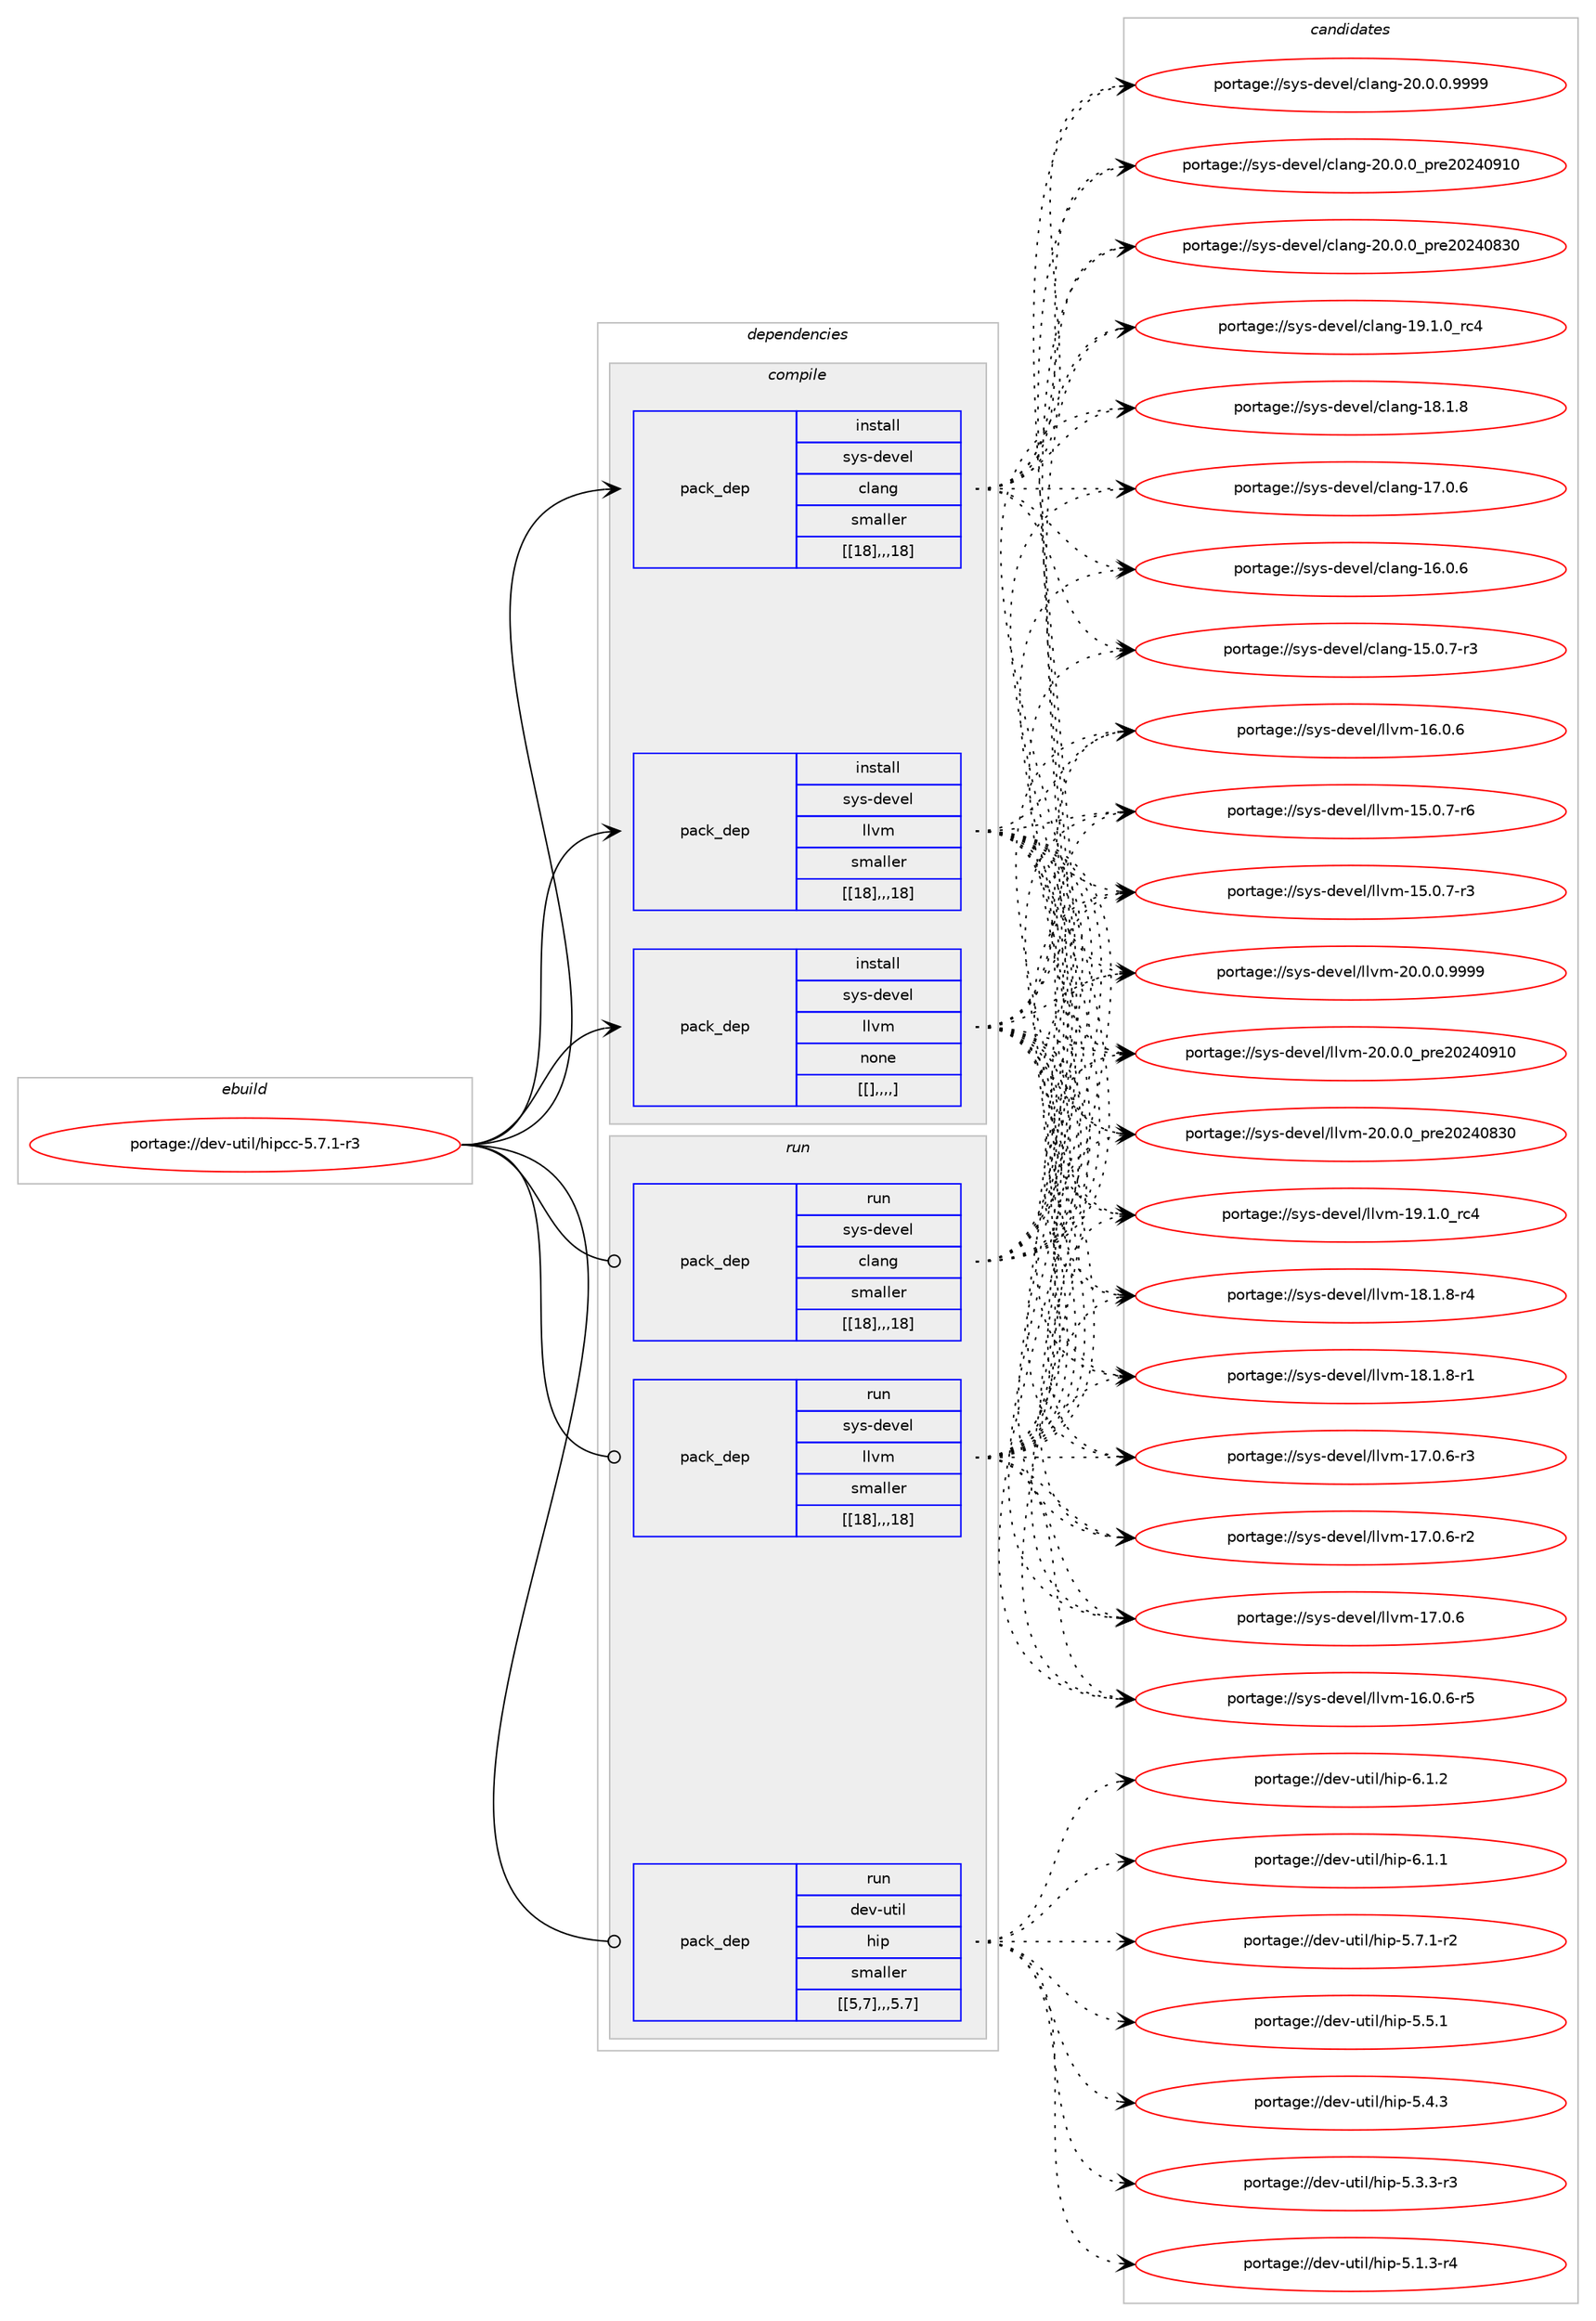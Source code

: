 digraph prolog {

# *************
# Graph options
# *************

newrank=true;
concentrate=true;
compound=true;
graph [rankdir=LR,fontname=Helvetica,fontsize=10,ranksep=1.5];#, ranksep=2.5, nodesep=0.2];
edge  [arrowhead=vee];
node  [fontname=Helvetica,fontsize=10];

# **********
# The ebuild
# **********

subgraph cluster_leftcol {
color=gray;
label=<<i>ebuild</i>>;
id [label="portage://dev-util/hipcc-5.7.1-r3", color=red, width=4, href="../dev-util/hipcc-5.7.1-r3.svg"];
}

# ****************
# The dependencies
# ****************

subgraph cluster_midcol {
color=gray;
label=<<i>dependencies</i>>;
subgraph cluster_compile {
fillcolor="#eeeeee";
style=filled;
label=<<i>compile</i>>;
subgraph pack155282 {
dependency219189 [label=<<TABLE BORDER="0" CELLBORDER="1" CELLSPACING="0" CELLPADDING="4" WIDTH="220"><TR><TD ROWSPAN="6" CELLPADDING="30">pack_dep</TD></TR><TR><TD WIDTH="110">install</TD></TR><TR><TD>sys-devel</TD></TR><TR><TD>clang</TD></TR><TR><TD>smaller</TD></TR><TR><TD>[[18],,,18]</TD></TR></TABLE>>, shape=none, color=blue];
}
id:e -> dependency219189:w [weight=20,style="solid",arrowhead="vee"];
subgraph pack155283 {
dependency219190 [label=<<TABLE BORDER="0" CELLBORDER="1" CELLSPACING="0" CELLPADDING="4" WIDTH="220"><TR><TD ROWSPAN="6" CELLPADDING="30">pack_dep</TD></TR><TR><TD WIDTH="110">install</TD></TR><TR><TD>sys-devel</TD></TR><TR><TD>llvm</TD></TR><TR><TD>smaller</TD></TR><TR><TD>[[18],,,18]</TD></TR></TABLE>>, shape=none, color=blue];
}
id:e -> dependency219190:w [weight=20,style="solid",arrowhead="vee"];
subgraph pack155284 {
dependency219191 [label=<<TABLE BORDER="0" CELLBORDER="1" CELLSPACING="0" CELLPADDING="4" WIDTH="220"><TR><TD ROWSPAN="6" CELLPADDING="30">pack_dep</TD></TR><TR><TD WIDTH="110">install</TD></TR><TR><TD>sys-devel</TD></TR><TR><TD>llvm</TD></TR><TR><TD>none</TD></TR><TR><TD>[[],,,,]</TD></TR></TABLE>>, shape=none, color=blue];
}
id:e -> dependency219191:w [weight=20,style="solid",arrowhead="vee"];
}
subgraph cluster_compileandrun {
fillcolor="#eeeeee";
style=filled;
label=<<i>compile and run</i>>;
}
subgraph cluster_run {
fillcolor="#eeeeee";
style=filled;
label=<<i>run</i>>;
subgraph pack155285 {
dependency219192 [label=<<TABLE BORDER="0" CELLBORDER="1" CELLSPACING="0" CELLPADDING="4" WIDTH="220"><TR><TD ROWSPAN="6" CELLPADDING="30">pack_dep</TD></TR><TR><TD WIDTH="110">run</TD></TR><TR><TD>sys-devel</TD></TR><TR><TD>clang</TD></TR><TR><TD>smaller</TD></TR><TR><TD>[[18],,,18]</TD></TR></TABLE>>, shape=none, color=blue];
}
id:e -> dependency219192:w [weight=20,style="solid",arrowhead="odot"];
subgraph pack155286 {
dependency219193 [label=<<TABLE BORDER="0" CELLBORDER="1" CELLSPACING="0" CELLPADDING="4" WIDTH="220"><TR><TD ROWSPAN="6" CELLPADDING="30">pack_dep</TD></TR><TR><TD WIDTH="110">run</TD></TR><TR><TD>sys-devel</TD></TR><TR><TD>llvm</TD></TR><TR><TD>smaller</TD></TR><TR><TD>[[18],,,18]</TD></TR></TABLE>>, shape=none, color=blue];
}
id:e -> dependency219193:w [weight=20,style="solid",arrowhead="odot"];
subgraph pack155287 {
dependency219194 [label=<<TABLE BORDER="0" CELLBORDER="1" CELLSPACING="0" CELLPADDING="4" WIDTH="220"><TR><TD ROWSPAN="6" CELLPADDING="30">pack_dep</TD></TR><TR><TD WIDTH="110">run</TD></TR><TR><TD>dev-util</TD></TR><TR><TD>hip</TD></TR><TR><TD>smaller</TD></TR><TR><TD>[[5,7],,,5.7]</TD></TR></TABLE>>, shape=none, color=blue];
}
id:e -> dependency219194:w [weight=20,style="solid",arrowhead="odot"];
}
}

# **************
# The candidates
# **************

subgraph cluster_choices {
rank=same;
color=gray;
label=<<i>candidates</i>>;

subgraph choice155282 {
color=black;
nodesep=1;
choice11512111545100101118101108479910897110103455048464846484657575757 [label="portage://sys-devel/clang-20.0.0.9999", color=red, width=4,href="../sys-devel/clang-20.0.0.9999.svg"];
choice1151211154510010111810110847991089711010345504846484648951121141015048505248574948 [label="portage://sys-devel/clang-20.0.0_pre20240910", color=red, width=4,href="../sys-devel/clang-20.0.0_pre20240910.svg"];
choice1151211154510010111810110847991089711010345504846484648951121141015048505248565148 [label="portage://sys-devel/clang-20.0.0_pre20240830", color=red, width=4,href="../sys-devel/clang-20.0.0_pre20240830.svg"];
choice1151211154510010111810110847991089711010345495746494648951149952 [label="portage://sys-devel/clang-19.1.0_rc4", color=red, width=4,href="../sys-devel/clang-19.1.0_rc4.svg"];
choice1151211154510010111810110847991089711010345495646494656 [label="portage://sys-devel/clang-18.1.8", color=red, width=4,href="../sys-devel/clang-18.1.8.svg"];
choice1151211154510010111810110847991089711010345495546484654 [label="portage://sys-devel/clang-17.0.6", color=red, width=4,href="../sys-devel/clang-17.0.6.svg"];
choice1151211154510010111810110847991089711010345495446484654 [label="portage://sys-devel/clang-16.0.6", color=red, width=4,href="../sys-devel/clang-16.0.6.svg"];
choice11512111545100101118101108479910897110103454953464846554511451 [label="portage://sys-devel/clang-15.0.7-r3", color=red, width=4,href="../sys-devel/clang-15.0.7-r3.svg"];
dependency219189:e -> choice11512111545100101118101108479910897110103455048464846484657575757:w [style=dotted,weight="100"];
dependency219189:e -> choice1151211154510010111810110847991089711010345504846484648951121141015048505248574948:w [style=dotted,weight="100"];
dependency219189:e -> choice1151211154510010111810110847991089711010345504846484648951121141015048505248565148:w [style=dotted,weight="100"];
dependency219189:e -> choice1151211154510010111810110847991089711010345495746494648951149952:w [style=dotted,weight="100"];
dependency219189:e -> choice1151211154510010111810110847991089711010345495646494656:w [style=dotted,weight="100"];
dependency219189:e -> choice1151211154510010111810110847991089711010345495546484654:w [style=dotted,weight="100"];
dependency219189:e -> choice1151211154510010111810110847991089711010345495446484654:w [style=dotted,weight="100"];
dependency219189:e -> choice11512111545100101118101108479910897110103454953464846554511451:w [style=dotted,weight="100"];
}
subgraph choice155283 {
color=black;
nodesep=1;
choice1151211154510010111810110847108108118109455048464846484657575757 [label="portage://sys-devel/llvm-20.0.0.9999", color=red, width=4,href="../sys-devel/llvm-20.0.0.9999.svg"];
choice115121115451001011181011084710810811810945504846484648951121141015048505248574948 [label="portage://sys-devel/llvm-20.0.0_pre20240910", color=red, width=4,href="../sys-devel/llvm-20.0.0_pre20240910.svg"];
choice115121115451001011181011084710810811810945504846484648951121141015048505248565148 [label="portage://sys-devel/llvm-20.0.0_pre20240830", color=red, width=4,href="../sys-devel/llvm-20.0.0_pre20240830.svg"];
choice115121115451001011181011084710810811810945495746494648951149952 [label="portage://sys-devel/llvm-19.1.0_rc4", color=red, width=4,href="../sys-devel/llvm-19.1.0_rc4.svg"];
choice1151211154510010111810110847108108118109454956464946564511452 [label="portage://sys-devel/llvm-18.1.8-r4", color=red, width=4,href="../sys-devel/llvm-18.1.8-r4.svg"];
choice1151211154510010111810110847108108118109454956464946564511449 [label="portage://sys-devel/llvm-18.1.8-r1", color=red, width=4,href="../sys-devel/llvm-18.1.8-r1.svg"];
choice1151211154510010111810110847108108118109454955464846544511451 [label="portage://sys-devel/llvm-17.0.6-r3", color=red, width=4,href="../sys-devel/llvm-17.0.6-r3.svg"];
choice1151211154510010111810110847108108118109454955464846544511450 [label="portage://sys-devel/llvm-17.0.6-r2", color=red, width=4,href="../sys-devel/llvm-17.0.6-r2.svg"];
choice115121115451001011181011084710810811810945495546484654 [label="portage://sys-devel/llvm-17.0.6", color=red, width=4,href="../sys-devel/llvm-17.0.6.svg"];
choice1151211154510010111810110847108108118109454954464846544511453 [label="portage://sys-devel/llvm-16.0.6-r5", color=red, width=4,href="../sys-devel/llvm-16.0.6-r5.svg"];
choice115121115451001011181011084710810811810945495446484654 [label="portage://sys-devel/llvm-16.0.6", color=red, width=4,href="../sys-devel/llvm-16.0.6.svg"];
choice1151211154510010111810110847108108118109454953464846554511454 [label="portage://sys-devel/llvm-15.0.7-r6", color=red, width=4,href="../sys-devel/llvm-15.0.7-r6.svg"];
choice1151211154510010111810110847108108118109454953464846554511451 [label="portage://sys-devel/llvm-15.0.7-r3", color=red, width=4,href="../sys-devel/llvm-15.0.7-r3.svg"];
dependency219190:e -> choice1151211154510010111810110847108108118109455048464846484657575757:w [style=dotted,weight="100"];
dependency219190:e -> choice115121115451001011181011084710810811810945504846484648951121141015048505248574948:w [style=dotted,weight="100"];
dependency219190:e -> choice115121115451001011181011084710810811810945504846484648951121141015048505248565148:w [style=dotted,weight="100"];
dependency219190:e -> choice115121115451001011181011084710810811810945495746494648951149952:w [style=dotted,weight="100"];
dependency219190:e -> choice1151211154510010111810110847108108118109454956464946564511452:w [style=dotted,weight="100"];
dependency219190:e -> choice1151211154510010111810110847108108118109454956464946564511449:w [style=dotted,weight="100"];
dependency219190:e -> choice1151211154510010111810110847108108118109454955464846544511451:w [style=dotted,weight="100"];
dependency219190:e -> choice1151211154510010111810110847108108118109454955464846544511450:w [style=dotted,weight="100"];
dependency219190:e -> choice115121115451001011181011084710810811810945495546484654:w [style=dotted,weight="100"];
dependency219190:e -> choice1151211154510010111810110847108108118109454954464846544511453:w [style=dotted,weight="100"];
dependency219190:e -> choice115121115451001011181011084710810811810945495446484654:w [style=dotted,weight="100"];
dependency219190:e -> choice1151211154510010111810110847108108118109454953464846554511454:w [style=dotted,weight="100"];
dependency219190:e -> choice1151211154510010111810110847108108118109454953464846554511451:w [style=dotted,weight="100"];
}
subgraph choice155284 {
color=black;
nodesep=1;
choice1151211154510010111810110847108108118109455048464846484657575757 [label="portage://sys-devel/llvm-20.0.0.9999", color=red, width=4,href="../sys-devel/llvm-20.0.0.9999.svg"];
choice115121115451001011181011084710810811810945504846484648951121141015048505248574948 [label="portage://sys-devel/llvm-20.0.0_pre20240910", color=red, width=4,href="../sys-devel/llvm-20.0.0_pre20240910.svg"];
choice115121115451001011181011084710810811810945504846484648951121141015048505248565148 [label="portage://sys-devel/llvm-20.0.0_pre20240830", color=red, width=4,href="../sys-devel/llvm-20.0.0_pre20240830.svg"];
choice115121115451001011181011084710810811810945495746494648951149952 [label="portage://sys-devel/llvm-19.1.0_rc4", color=red, width=4,href="../sys-devel/llvm-19.1.0_rc4.svg"];
choice1151211154510010111810110847108108118109454956464946564511452 [label="portage://sys-devel/llvm-18.1.8-r4", color=red, width=4,href="../sys-devel/llvm-18.1.8-r4.svg"];
choice1151211154510010111810110847108108118109454956464946564511449 [label="portage://sys-devel/llvm-18.1.8-r1", color=red, width=4,href="../sys-devel/llvm-18.1.8-r1.svg"];
choice1151211154510010111810110847108108118109454955464846544511451 [label="portage://sys-devel/llvm-17.0.6-r3", color=red, width=4,href="../sys-devel/llvm-17.0.6-r3.svg"];
choice1151211154510010111810110847108108118109454955464846544511450 [label="portage://sys-devel/llvm-17.0.6-r2", color=red, width=4,href="../sys-devel/llvm-17.0.6-r2.svg"];
choice115121115451001011181011084710810811810945495546484654 [label="portage://sys-devel/llvm-17.0.6", color=red, width=4,href="../sys-devel/llvm-17.0.6.svg"];
choice1151211154510010111810110847108108118109454954464846544511453 [label="portage://sys-devel/llvm-16.0.6-r5", color=red, width=4,href="../sys-devel/llvm-16.0.6-r5.svg"];
choice115121115451001011181011084710810811810945495446484654 [label="portage://sys-devel/llvm-16.0.6", color=red, width=4,href="../sys-devel/llvm-16.0.6.svg"];
choice1151211154510010111810110847108108118109454953464846554511454 [label="portage://sys-devel/llvm-15.0.7-r6", color=red, width=4,href="../sys-devel/llvm-15.0.7-r6.svg"];
choice1151211154510010111810110847108108118109454953464846554511451 [label="portage://sys-devel/llvm-15.0.7-r3", color=red, width=4,href="../sys-devel/llvm-15.0.7-r3.svg"];
dependency219191:e -> choice1151211154510010111810110847108108118109455048464846484657575757:w [style=dotted,weight="100"];
dependency219191:e -> choice115121115451001011181011084710810811810945504846484648951121141015048505248574948:w [style=dotted,weight="100"];
dependency219191:e -> choice115121115451001011181011084710810811810945504846484648951121141015048505248565148:w [style=dotted,weight="100"];
dependency219191:e -> choice115121115451001011181011084710810811810945495746494648951149952:w [style=dotted,weight="100"];
dependency219191:e -> choice1151211154510010111810110847108108118109454956464946564511452:w [style=dotted,weight="100"];
dependency219191:e -> choice1151211154510010111810110847108108118109454956464946564511449:w [style=dotted,weight="100"];
dependency219191:e -> choice1151211154510010111810110847108108118109454955464846544511451:w [style=dotted,weight="100"];
dependency219191:e -> choice1151211154510010111810110847108108118109454955464846544511450:w [style=dotted,weight="100"];
dependency219191:e -> choice115121115451001011181011084710810811810945495546484654:w [style=dotted,weight="100"];
dependency219191:e -> choice1151211154510010111810110847108108118109454954464846544511453:w [style=dotted,weight="100"];
dependency219191:e -> choice115121115451001011181011084710810811810945495446484654:w [style=dotted,weight="100"];
dependency219191:e -> choice1151211154510010111810110847108108118109454953464846554511454:w [style=dotted,weight="100"];
dependency219191:e -> choice1151211154510010111810110847108108118109454953464846554511451:w [style=dotted,weight="100"];
}
subgraph choice155285 {
color=black;
nodesep=1;
choice11512111545100101118101108479910897110103455048464846484657575757 [label="portage://sys-devel/clang-20.0.0.9999", color=red, width=4,href="../sys-devel/clang-20.0.0.9999.svg"];
choice1151211154510010111810110847991089711010345504846484648951121141015048505248574948 [label="portage://sys-devel/clang-20.0.0_pre20240910", color=red, width=4,href="../sys-devel/clang-20.0.0_pre20240910.svg"];
choice1151211154510010111810110847991089711010345504846484648951121141015048505248565148 [label="portage://sys-devel/clang-20.0.0_pre20240830", color=red, width=4,href="../sys-devel/clang-20.0.0_pre20240830.svg"];
choice1151211154510010111810110847991089711010345495746494648951149952 [label="portage://sys-devel/clang-19.1.0_rc4", color=red, width=4,href="../sys-devel/clang-19.1.0_rc4.svg"];
choice1151211154510010111810110847991089711010345495646494656 [label="portage://sys-devel/clang-18.1.8", color=red, width=4,href="../sys-devel/clang-18.1.8.svg"];
choice1151211154510010111810110847991089711010345495546484654 [label="portage://sys-devel/clang-17.0.6", color=red, width=4,href="../sys-devel/clang-17.0.6.svg"];
choice1151211154510010111810110847991089711010345495446484654 [label="portage://sys-devel/clang-16.0.6", color=red, width=4,href="../sys-devel/clang-16.0.6.svg"];
choice11512111545100101118101108479910897110103454953464846554511451 [label="portage://sys-devel/clang-15.0.7-r3", color=red, width=4,href="../sys-devel/clang-15.0.7-r3.svg"];
dependency219192:e -> choice11512111545100101118101108479910897110103455048464846484657575757:w [style=dotted,weight="100"];
dependency219192:e -> choice1151211154510010111810110847991089711010345504846484648951121141015048505248574948:w [style=dotted,weight="100"];
dependency219192:e -> choice1151211154510010111810110847991089711010345504846484648951121141015048505248565148:w [style=dotted,weight="100"];
dependency219192:e -> choice1151211154510010111810110847991089711010345495746494648951149952:w [style=dotted,weight="100"];
dependency219192:e -> choice1151211154510010111810110847991089711010345495646494656:w [style=dotted,weight="100"];
dependency219192:e -> choice1151211154510010111810110847991089711010345495546484654:w [style=dotted,weight="100"];
dependency219192:e -> choice1151211154510010111810110847991089711010345495446484654:w [style=dotted,weight="100"];
dependency219192:e -> choice11512111545100101118101108479910897110103454953464846554511451:w [style=dotted,weight="100"];
}
subgraph choice155286 {
color=black;
nodesep=1;
choice1151211154510010111810110847108108118109455048464846484657575757 [label="portage://sys-devel/llvm-20.0.0.9999", color=red, width=4,href="../sys-devel/llvm-20.0.0.9999.svg"];
choice115121115451001011181011084710810811810945504846484648951121141015048505248574948 [label="portage://sys-devel/llvm-20.0.0_pre20240910", color=red, width=4,href="../sys-devel/llvm-20.0.0_pre20240910.svg"];
choice115121115451001011181011084710810811810945504846484648951121141015048505248565148 [label="portage://sys-devel/llvm-20.0.0_pre20240830", color=red, width=4,href="../sys-devel/llvm-20.0.0_pre20240830.svg"];
choice115121115451001011181011084710810811810945495746494648951149952 [label="portage://sys-devel/llvm-19.1.0_rc4", color=red, width=4,href="../sys-devel/llvm-19.1.0_rc4.svg"];
choice1151211154510010111810110847108108118109454956464946564511452 [label="portage://sys-devel/llvm-18.1.8-r4", color=red, width=4,href="../sys-devel/llvm-18.1.8-r4.svg"];
choice1151211154510010111810110847108108118109454956464946564511449 [label="portage://sys-devel/llvm-18.1.8-r1", color=red, width=4,href="../sys-devel/llvm-18.1.8-r1.svg"];
choice1151211154510010111810110847108108118109454955464846544511451 [label="portage://sys-devel/llvm-17.0.6-r3", color=red, width=4,href="../sys-devel/llvm-17.0.6-r3.svg"];
choice1151211154510010111810110847108108118109454955464846544511450 [label="portage://sys-devel/llvm-17.0.6-r2", color=red, width=4,href="../sys-devel/llvm-17.0.6-r2.svg"];
choice115121115451001011181011084710810811810945495546484654 [label="portage://sys-devel/llvm-17.0.6", color=red, width=4,href="../sys-devel/llvm-17.0.6.svg"];
choice1151211154510010111810110847108108118109454954464846544511453 [label="portage://sys-devel/llvm-16.0.6-r5", color=red, width=4,href="../sys-devel/llvm-16.0.6-r5.svg"];
choice115121115451001011181011084710810811810945495446484654 [label="portage://sys-devel/llvm-16.0.6", color=red, width=4,href="../sys-devel/llvm-16.0.6.svg"];
choice1151211154510010111810110847108108118109454953464846554511454 [label="portage://sys-devel/llvm-15.0.7-r6", color=red, width=4,href="../sys-devel/llvm-15.0.7-r6.svg"];
choice1151211154510010111810110847108108118109454953464846554511451 [label="portage://sys-devel/llvm-15.0.7-r3", color=red, width=4,href="../sys-devel/llvm-15.0.7-r3.svg"];
dependency219193:e -> choice1151211154510010111810110847108108118109455048464846484657575757:w [style=dotted,weight="100"];
dependency219193:e -> choice115121115451001011181011084710810811810945504846484648951121141015048505248574948:w [style=dotted,weight="100"];
dependency219193:e -> choice115121115451001011181011084710810811810945504846484648951121141015048505248565148:w [style=dotted,weight="100"];
dependency219193:e -> choice115121115451001011181011084710810811810945495746494648951149952:w [style=dotted,weight="100"];
dependency219193:e -> choice1151211154510010111810110847108108118109454956464946564511452:w [style=dotted,weight="100"];
dependency219193:e -> choice1151211154510010111810110847108108118109454956464946564511449:w [style=dotted,weight="100"];
dependency219193:e -> choice1151211154510010111810110847108108118109454955464846544511451:w [style=dotted,weight="100"];
dependency219193:e -> choice1151211154510010111810110847108108118109454955464846544511450:w [style=dotted,weight="100"];
dependency219193:e -> choice115121115451001011181011084710810811810945495546484654:w [style=dotted,weight="100"];
dependency219193:e -> choice1151211154510010111810110847108108118109454954464846544511453:w [style=dotted,weight="100"];
dependency219193:e -> choice115121115451001011181011084710810811810945495446484654:w [style=dotted,weight="100"];
dependency219193:e -> choice1151211154510010111810110847108108118109454953464846554511454:w [style=dotted,weight="100"];
dependency219193:e -> choice1151211154510010111810110847108108118109454953464846554511451:w [style=dotted,weight="100"];
}
subgraph choice155287 {
color=black;
nodesep=1;
choice1001011184511711610510847104105112455446494650 [label="portage://dev-util/hip-6.1.2", color=red, width=4,href="../dev-util/hip-6.1.2.svg"];
choice1001011184511711610510847104105112455446494649 [label="portage://dev-util/hip-6.1.1", color=red, width=4,href="../dev-util/hip-6.1.1.svg"];
choice10010111845117116105108471041051124553465546494511450 [label="portage://dev-util/hip-5.7.1-r2", color=red, width=4,href="../dev-util/hip-5.7.1-r2.svg"];
choice1001011184511711610510847104105112455346534649 [label="portage://dev-util/hip-5.5.1", color=red, width=4,href="../dev-util/hip-5.5.1.svg"];
choice1001011184511711610510847104105112455346524651 [label="portage://dev-util/hip-5.4.3", color=red, width=4,href="../dev-util/hip-5.4.3.svg"];
choice10010111845117116105108471041051124553465146514511451 [label="portage://dev-util/hip-5.3.3-r3", color=red, width=4,href="../dev-util/hip-5.3.3-r3.svg"];
choice10010111845117116105108471041051124553464946514511452 [label="portage://dev-util/hip-5.1.3-r4", color=red, width=4,href="../dev-util/hip-5.1.3-r4.svg"];
dependency219194:e -> choice1001011184511711610510847104105112455446494650:w [style=dotted,weight="100"];
dependency219194:e -> choice1001011184511711610510847104105112455446494649:w [style=dotted,weight="100"];
dependency219194:e -> choice10010111845117116105108471041051124553465546494511450:w [style=dotted,weight="100"];
dependency219194:e -> choice1001011184511711610510847104105112455346534649:w [style=dotted,weight="100"];
dependency219194:e -> choice1001011184511711610510847104105112455346524651:w [style=dotted,weight="100"];
dependency219194:e -> choice10010111845117116105108471041051124553465146514511451:w [style=dotted,weight="100"];
dependency219194:e -> choice10010111845117116105108471041051124553464946514511452:w [style=dotted,weight="100"];
}
}

}

